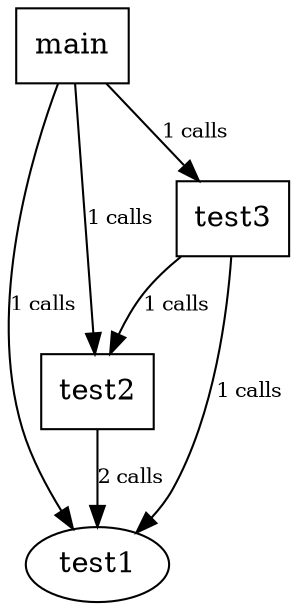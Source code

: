 digraph test {

  main [shape=rectangle]
  test1 [shape=ellipse]
  test2 [shape=rectangle]
  test3 [shape=rectangle]
  main -> test1 [label="1 calls" fontsize="10"]
  main -> test2 [label="1 calls" fontsize="10"]
  main -> test3 [label="1 calls" fontsize="10"]
  test2 -> test1 [label="2 calls" fontsize="10"]
  test3 -> test1 [label="1 calls" fontsize="10"]
  test3 -> test2 [label="1 calls" fontsize="10"]

}
